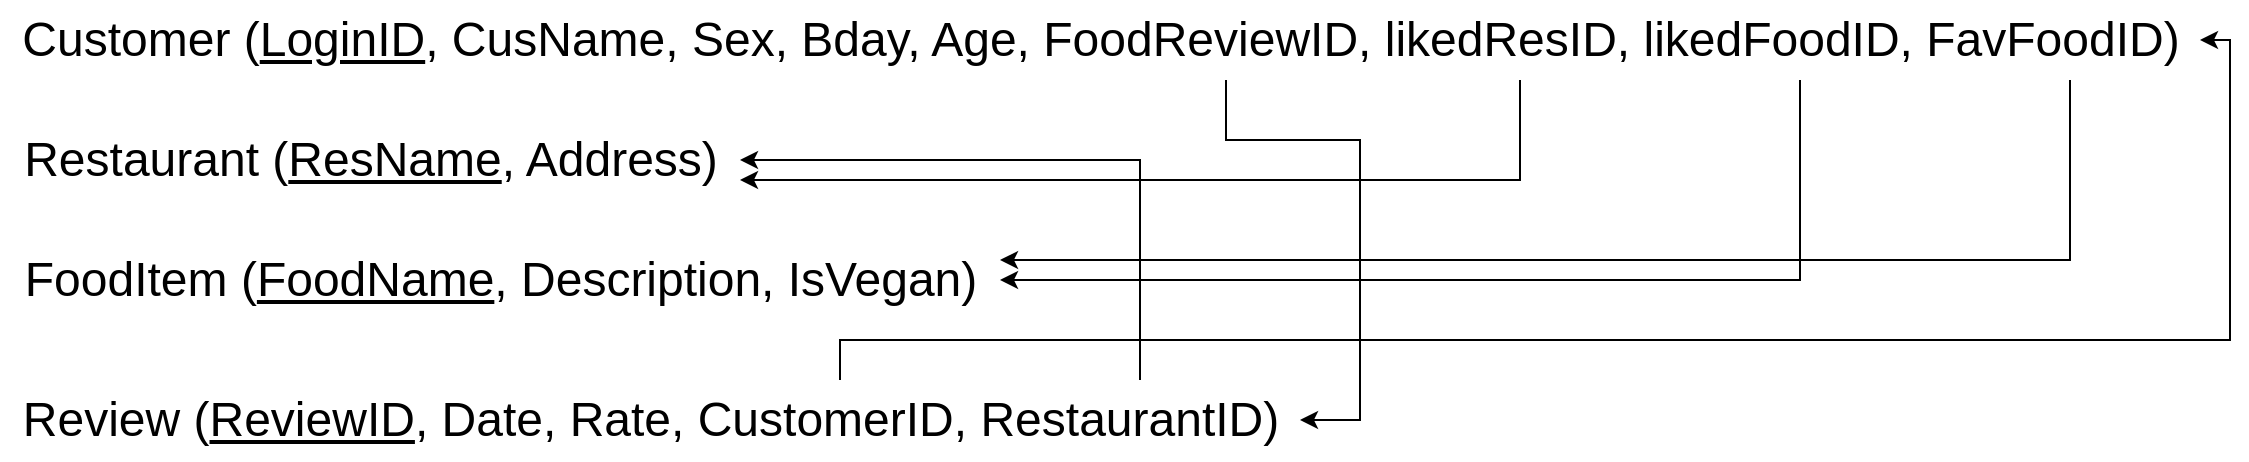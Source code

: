 <mxfile version="26.0.16">
  <diagram id="prtHgNgQTEPvFCAcTncT" name="Page-1">
    <mxGraphModel dx="1828" dy="1035" grid="1" gridSize="10" guides="1" tooltips="1" connect="1" arrows="1" fold="1" page="1" pageScale="1" pageWidth="1600" pageHeight="900" math="0" shadow="0">
      <root>
        <mxCell id="0" />
        <mxCell id="1" parent="0" />
        <mxCell id="bwIyDAjfrBIn9_o2AdS--7" style="edgeStyle=orthogonalEdgeStyle;rounded=0;orthogonalLoop=1;jettySize=auto;html=1;strokeColor=light-dark(#000000,#FFB570);" edge="1" parent="1" target="bwIyDAjfrBIn9_o2AdS--6">
          <mxGeometry relative="1" as="geometry">
            <mxPoint x="768" y="490" as="sourcePoint" />
            <Array as="points">
              <mxPoint x="768" y="520" />
              <mxPoint x="835" y="520" />
              <mxPoint x="835" y="660" />
            </Array>
          </mxGeometry>
        </mxCell>
        <mxCell id="bwIyDAjfrBIn9_o2AdS--13" style="edgeStyle=orthogonalEdgeStyle;rounded=0;orthogonalLoop=1;jettySize=auto;html=1;strokeColor=light-dark(#000000,#67AB9F);" edge="1" parent="1" source="bwIyDAjfrBIn9_o2AdS--3" target="bwIyDAjfrBIn9_o2AdS--4">
          <mxGeometry relative="1" as="geometry">
            <Array as="points">
              <mxPoint x="915" y="540" />
            </Array>
          </mxGeometry>
        </mxCell>
        <mxCell id="bwIyDAjfrBIn9_o2AdS--14" style="edgeStyle=orthogonalEdgeStyle;rounded=0;orthogonalLoop=1;jettySize=auto;html=1;" edge="1" parent="1" source="bwIyDAjfrBIn9_o2AdS--3" target="bwIyDAjfrBIn9_o2AdS--5">
          <mxGeometry relative="1" as="geometry">
            <Array as="points">
              <mxPoint x="1055" y="590" />
            </Array>
          </mxGeometry>
        </mxCell>
        <mxCell id="bwIyDAjfrBIn9_o2AdS--15" style="edgeStyle=orthogonalEdgeStyle;rounded=0;orthogonalLoop=1;jettySize=auto;html=1;strokeColor=light-dark(#000000,#FF0080);" edge="1" parent="1" source="bwIyDAjfrBIn9_o2AdS--3" target="bwIyDAjfrBIn9_o2AdS--5">
          <mxGeometry relative="1" as="geometry">
            <Array as="points">
              <mxPoint x="1190" y="580" />
            </Array>
          </mxGeometry>
        </mxCell>
        <mxCell id="bwIyDAjfrBIn9_o2AdS--3" value="&lt;font style=&quot;font-size: 24px;&quot;&gt;Customer (&lt;u&gt;LoginID&lt;/u&gt;, CusName, Sex, Bday, Age, FoodReviewID, likedResID, likedFoodID, FavFoodID)&lt;/font&gt;" style="text;html=1;align=center;verticalAlign=middle;resizable=0;points=[];autosize=1;strokeColor=none;fillColor=none;" vertex="1" parent="1">
          <mxGeometry x="155" y="450" width="1100" height="40" as="geometry" />
        </mxCell>
        <mxCell id="bwIyDAjfrBIn9_o2AdS--4" value="&lt;span style=&quot;font-size: 24px;&quot;&gt;Restaurant (&lt;u&gt;ResName&lt;/u&gt;, Address)&lt;/span&gt;" style="text;html=1;align=center;verticalAlign=middle;resizable=0;points=[];autosize=1;strokeColor=none;fillColor=none;" vertex="1" parent="1">
          <mxGeometry x="155" y="510" width="370" height="40" as="geometry" />
        </mxCell>
        <mxCell id="bwIyDAjfrBIn9_o2AdS--5" value="&lt;span style=&quot;font-size: 24px;&quot;&gt;FoodItem (&lt;u&gt;FoodName&lt;/u&gt;, Description, IsVegan)&lt;/span&gt;" style="text;html=1;align=center;verticalAlign=middle;resizable=0;points=[];autosize=1;strokeColor=none;fillColor=none;" vertex="1" parent="1">
          <mxGeometry x="155" y="570" width="500" height="40" as="geometry" />
        </mxCell>
        <mxCell id="bwIyDAjfrBIn9_o2AdS--9" style="edgeStyle=orthogonalEdgeStyle;rounded=0;orthogonalLoop=1;jettySize=auto;html=1;" edge="1" parent="1" source="bwIyDAjfrBIn9_o2AdS--6" target="bwIyDAjfrBIn9_o2AdS--3">
          <mxGeometry relative="1" as="geometry">
            <Array as="points">
              <mxPoint x="575" y="620" />
              <mxPoint x="1270" y="620" />
              <mxPoint x="1270" y="470" />
            </Array>
          </mxGeometry>
        </mxCell>
        <mxCell id="bwIyDAjfrBIn9_o2AdS--10" style="edgeStyle=orthogonalEdgeStyle;rounded=0;orthogonalLoop=1;jettySize=auto;html=1;strokeColor=light-dark(#000000,#CC00CC);" edge="1" parent="1" source="bwIyDAjfrBIn9_o2AdS--6" target="bwIyDAjfrBIn9_o2AdS--4">
          <mxGeometry relative="1" as="geometry">
            <Array as="points">
              <mxPoint x="725" y="530" />
            </Array>
          </mxGeometry>
        </mxCell>
        <mxCell id="bwIyDAjfrBIn9_o2AdS--6" value="&lt;span style=&quot;font-size: 24px;&quot;&gt;Review (&lt;u&gt;ReviewID&lt;/u&gt;, Date, Rate, CustomerID, RestaurantID)&lt;/span&gt;" style="text;html=1;align=center;verticalAlign=middle;resizable=0;points=[];autosize=1;strokeColor=none;fillColor=none;" vertex="1" parent="1">
          <mxGeometry x="155" y="640" width="650" height="40" as="geometry" />
        </mxCell>
      </root>
    </mxGraphModel>
  </diagram>
</mxfile>
